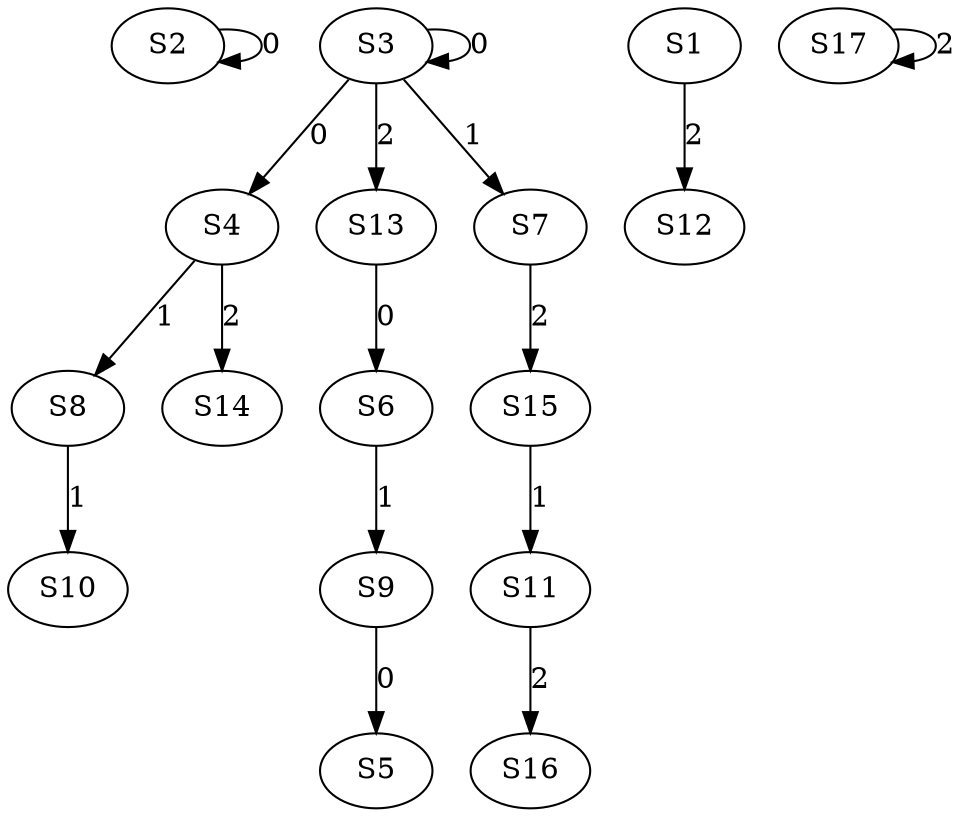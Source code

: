 strict digraph {
	S2 -> S2 [ label = 0 ];
	S3 -> S3 [ label = 0 ];
	S3 -> S4 [ label = 0 ];
	S9 -> S5 [ label = 0 ];
	S13 -> S6 [ label = 0 ];
	S3 -> S7 [ label = 1 ];
	S4 -> S8 [ label = 1 ];
	S6 -> S9 [ label = 1 ];
	S8 -> S10 [ label = 1 ];
	S15 -> S11 [ label = 1 ];
	S1 -> S12 [ label = 2 ];
	S3 -> S13 [ label = 2 ];
	S4 -> S14 [ label = 2 ];
	S7 -> S15 [ label = 2 ];
	S11 -> S16 [ label = 2 ];
	S17 -> S17 [ label = 2 ];
}